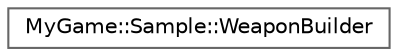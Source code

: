 digraph "Graphical Class Hierarchy"
{
 // LATEX_PDF_SIZE
  bgcolor="transparent";
  edge [fontname=Helvetica,fontsize=10,labelfontname=Helvetica,labelfontsize=10];
  node [fontname=Helvetica,fontsize=10,shape=box,height=0.2,width=0.4];
  rankdir="LR";
  Node0 [id="Node000000",label="MyGame::Sample::WeaponBuilder",height=0.2,width=0.4,color="grey40", fillcolor="white", style="filled",URL="$structMyGame_1_1Sample_1_1WeaponBuilder.html",tooltip=" "];
}
